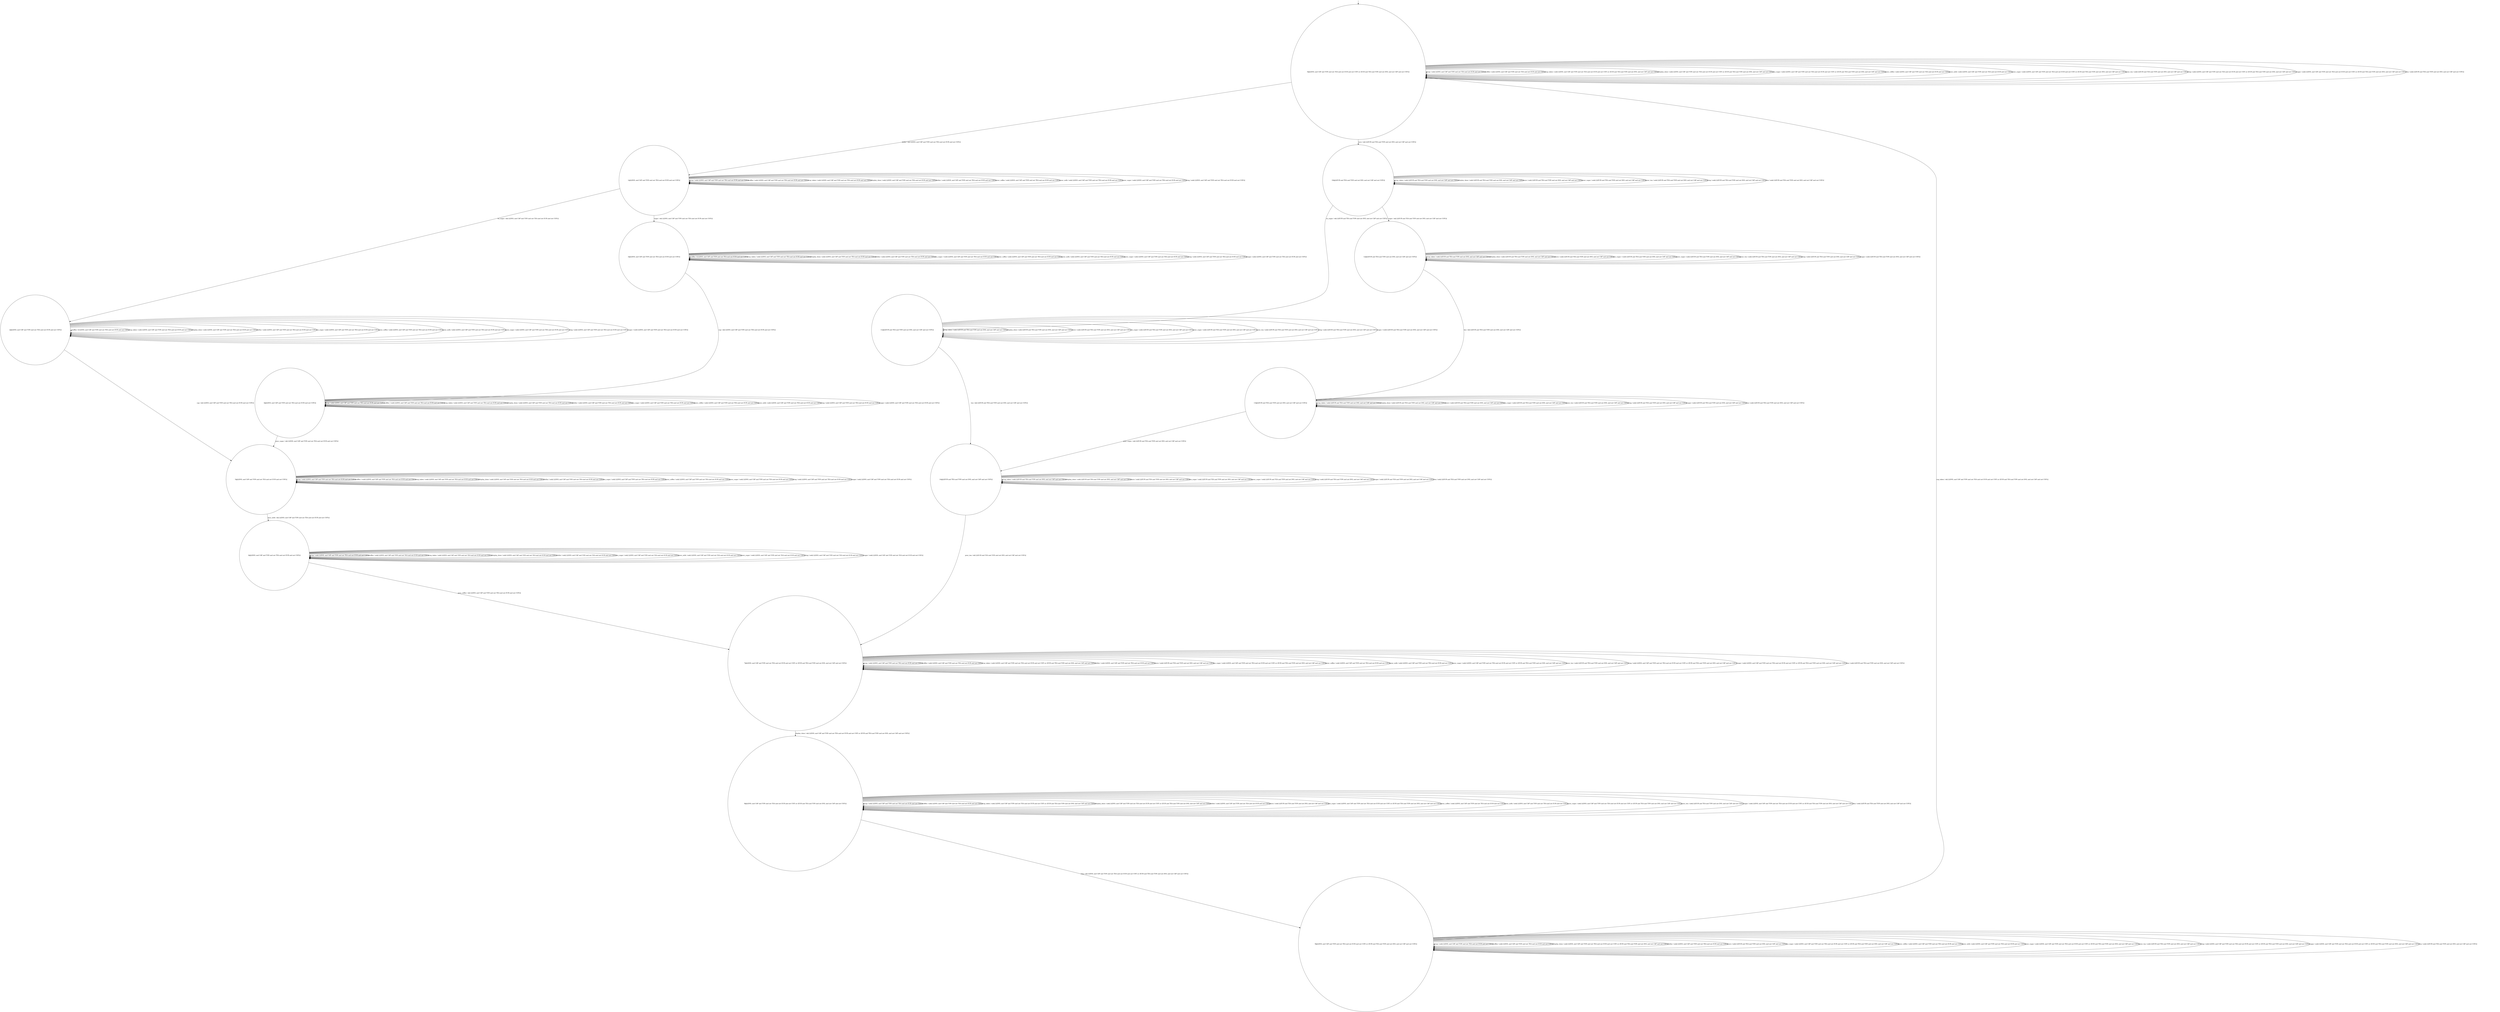 digraph g {
	edge [lblstyle="above, sloped"];
	s0 [shape="circle" label="0@[((DOL and CAP and TON and not TEA and not EUR and not COF) or (EUR and TEA and TON and not DOL and not CAP and not COF))]"];
	s1 [shape="circle" label="1@[((DOL and CAP and TON and not TEA and not EUR and not COF))]"];
	s2 [shape="circle" label="2@[((DOL and CAP and TON and not TEA and not EUR and not COF))]"];
	s3 [shape="circle" label="3@[((DOL and CAP and TON and not TEA and not EUR and not COF))]"];
	s4 [shape="circle" label="4@[((DOL and CAP and TON and not TEA and not EUR and not COF))]"];
	s5 [shape="circle" label="5@[((DOL and CAP and TON and not TEA and not EUR and not COF))]"];
	s6 [shape="circle" label="6@[((DOL and CAP and TON and not TEA and not EUR and not COF))]"];
	s7 [shape="circle" label="7@[((DOL and CAP and TON and not TEA and not EUR and not COF) or (EUR and TEA and TON and not DOL and not CAP and not COF))]"];
	s8 [shape="circle" label="8@[((DOL and CAP and TON and not TEA and not EUR and not COF) or (EUR and TEA and TON and not DOL and not CAP and not COF))]"];
	s9 [shape="circle" label="9@[((DOL and CAP and TON and not TEA and not EUR and not COF) or (EUR and TEA and TON and not DOL and not CAP and not COF))]"];
	s10 [shape="circle" label="10@[((EUR and TEA and TON and not DOL and not CAP and not COF))]"];
	s11 [shape="circle" label="11@[((EUR and TEA and TON and not DOL and not CAP and not COF))]"];
	s12 [shape="circle" label="12@[((EUR and TEA and TON and not DOL and not CAP and not COF))]"];
	s13 [shape="circle" label="13@[((EUR and TEA and TON and not DOL and not CAP and not COF))]"];
	s14 [shape="circle" label="14@[((EUR and TEA and TON and not DOL and not CAP and not COF))]"];
	s0 -> s0 [label="cap / nok() [((DOL and CAP and TON and not TEA and not EUR and not COF))]"];
	s0 -> s0 [label="coffee / nok() [((DOL and CAP and TON and not TEA and not EUR and not COF))]"];
	s0 -> s0 [label="cup_taken / nok() [((DOL and CAP and TON and not TEA and not EUR and not COF) or (EUR and TEA and TON and not DOL and not CAP and not COF))]"];
	s0 -> s0 [label="display_done / nok() [((DOL and CAP and TON and not TEA and not EUR and not COF) or (EUR and TEA and TON and not DOL and not CAP and not COF))]"];
	s0 -> s1 [label="dollar / ok() [((DOL and CAP and TON and not TEA and not EUR and not COF))]"];
	s0 -> s10 [label="euro / ok() [((EUR and TEA and TON and not DOL and not CAP and not COF))]"];
	s0 -> s0 [label="no_sugar / nok() [((DOL and CAP and TON and not TEA and not EUR and not COF) or (EUR and TEA and TON and not DOL and not CAP and not COF))]"];
	s0 -> s0 [label="pour_coffee / nok() [((DOL and CAP and TON and not TEA and not EUR and not COF))]"];
	s0 -> s0 [label="pour_milk / nok() [((DOL and CAP and TON and not TEA and not EUR and not COF))]"];
	s0 -> s0 [label="pour_sugar / nok() [((DOL and CAP and TON and not TEA and not EUR and not COF) or (EUR and TEA and TON and not DOL and not CAP and not COF))]"];
	s0 -> s0 [label="pour_tea / nok() [((EUR and TEA and TON and not DOL and not CAP and not COF))]"];
	s0 -> s0 [label="ring / nok() [((DOL and CAP and TON and not TEA and not EUR and not COF) or (EUR and TEA and TON and not DOL and not CAP and not COF))]"];
	s0 -> s0 [label="sugar / nok() [((DOL and CAP and TON and not TEA and not EUR and not COF) or (EUR and TEA and TON and not DOL and not CAP and not COF))]"];
	s0 -> s0 [label="tea / nok() [((EUR and TEA and TON and not DOL and not CAP and not COF))]"];
	s1 -> s1 [label="cap / nok() [((DOL and CAP and TON and not TEA and not EUR and not COF))]"];
	s1 -> s1 [label="coffee / nok() [((DOL and CAP and TON and not TEA and not EUR and not COF))]"];
	s1 -> s1 [label="cup_taken / nok() [((DOL and CAP and TON and not TEA and not EUR and not COF))]"];
	s1 -> s1 [label="display_done / nok() [((DOL and CAP and TON and not TEA and not EUR and not COF))]"];
	s1 -> s1 [label="dollar / nok() [((DOL and CAP and TON and not TEA and not EUR and not COF))]"];
	s1 -> s2 [label="no_sugar / ok() [((DOL and CAP and TON and not TEA and not EUR and not COF))]"];
	s1 -> s1 [label="pour_coffee / nok() [((DOL and CAP and TON and not TEA and not EUR and not COF))]"];
	s1 -> s1 [label="pour_milk / nok() [((DOL and CAP and TON and not TEA and not EUR and not COF))]"];
	s1 -> s1 [label="pour_sugar / nok() [((DOL and CAP and TON and not TEA and not EUR and not COF))]"];
	s1 -> s1 [label="ring / nok() [((DOL and CAP and TON and not TEA and not EUR and not COF))]"];
	s1 -> s3 [label="sugar / ok() [((DOL and CAP and TON and not TEA and not EUR and not COF))]"];
	s2 -> s5 [label="cap / ok() [((DOL and CAP and TON and not TEA and not EUR and not COF))]"];
	s2 -> s2 [label="coffee / Ω [((DOL and CAP and TON and not TEA and not EUR and not COF))]"];
	s2 -> s2 [label="cup_taken / nok() [((DOL and CAP and TON and not TEA and not EUR and not COF))]"];
	s2 -> s2 [label="display_done / nok() [((DOL and CAP and TON and not TEA and not EUR and not COF))]"];
	s2 -> s2 [label="dollar / nok() [((DOL and CAP and TON and not TEA and not EUR and not COF))]"];
	s2 -> s2 [label="no_sugar / nok() [((DOL and CAP and TON and not TEA and not EUR and not COF))]"];
	s2 -> s2 [label="pour_coffee / nok() [((DOL and CAP and TON and not TEA and not EUR and not COF))]"];
	s2 -> s2 [label="pour_milk / nok() [((DOL and CAP and TON and not TEA and not EUR and not COF))]"];
	s2 -> s2 [label="pour_sugar / nok() [((DOL and CAP and TON and not TEA and not EUR and not COF))]"];
	s2 -> s2 [label="ring / nok() [((DOL and CAP and TON and not TEA and not EUR and not COF))]"];
	s2 -> s2 [label="sugar / void() [((DOL and CAP and TON and not TEA and not EUR and not COF))]"];
	s3 -> s4 [label="cap / ok() [((DOL and CAP and TON and not TEA and not EUR and not COF))]"];
	s3 -> s3 [label="coffee / Ω [((DOL and CAP and TON and not TEA and not EUR and not COF))]"];
	s3 -> s3 [label="cup_taken / nok() [((DOL and CAP and TON and not TEA and not EUR and not COF))]"];
	s3 -> s3 [label="display_done / nok() [((DOL and CAP and TON and not TEA and not EUR and not COF))]"];
	s3 -> s3 [label="dollar / nok() [((DOL and CAP and TON and not TEA and not EUR and not COF))]"];
	s3 -> s3 [label="no_sugar / void() [((DOL and CAP and TON and not TEA and not EUR and not COF))]"];
	s3 -> s3 [label="pour_coffee / nok() [((DOL and CAP and TON and not TEA and not EUR and not COF))]"];
	s3 -> s3 [label="pour_milk / nok() [((DOL and CAP and TON and not TEA and not EUR and not COF))]"];
	s3 -> s3 [label="pour_sugar / nok() [((DOL and CAP and TON and not TEA and not EUR and not COF))]"];
	s3 -> s3 [label="ring / nok() [((DOL and CAP and TON and not TEA and not EUR and not COF))]"];
	s3 -> s3 [label="sugar / nok() [((DOL and CAP and TON and not TEA and not EUR and not COF))]"];
	s4 -> s4 [label="cap / nok() [((DOL and CAP and TON and not TEA and not EUR and not COF))]"];
	s4 -> s4 [label="coffee / void() [((DOL and CAP and TON and not TEA and not EUR and not COF))]"];
	s4 -> s4 [label="cup_taken / nok() [((DOL and CAP and TON and not TEA and not EUR and not COF))]"];
	s4 -> s4 [label="display_done / nok() [((DOL and CAP and TON and not TEA and not EUR and not COF))]"];
	s4 -> s4 [label="dollar / nok() [((DOL and CAP and TON and not TEA and not EUR and not COF))]"];
	s4 -> s4 [label="no_sugar / nok() [((DOL and CAP and TON and not TEA and not EUR and not COF))]"];
	s4 -> s4 [label="pour_coffee / nok() [((DOL and CAP and TON and not TEA and not EUR and not COF))]"];
	s4 -> s4 [label="pour_milk / nok() [((DOL and CAP and TON and not TEA and not EUR and not COF))]"];
	s4 -> s5 [label="pour_sugar / ok() [((DOL and CAP and TON and not TEA and not EUR and not COF))]"];
	s4 -> s4 [label="ring / nok() [((DOL and CAP and TON and not TEA and not EUR and not COF))]"];
	s4 -> s4 [label="sugar / nok() [((DOL and CAP and TON and not TEA and not EUR and not COF))]"];
	s5 -> s5 [label="cap / nok() [((DOL and CAP and TON and not TEA and not EUR and not COF))]"];
	s5 -> s5 [label="coffee / void() [((DOL and CAP and TON and not TEA and not EUR and not COF))]"];
	s5 -> s5 [label="cup_taken / nok() [((DOL and CAP and TON and not TEA and not EUR and not COF))]"];
	s5 -> s5 [label="display_done / nok() [((DOL and CAP and TON and not TEA and not EUR and not COF))]"];
	s5 -> s5 [label="dollar / nok() [((DOL and CAP and TON and not TEA and not EUR and not COF))]"];
	s5 -> s5 [label="no_sugar / nok() [((DOL and CAP and TON and not TEA and not EUR and not COF))]"];
	s5 -> s5 [label="pour_coffee / nok() [((DOL and CAP and TON and not TEA and not EUR and not COF))]"];
	s5 -> s6 [label="pour_milk / ok() [((DOL and CAP and TON and not TEA and not EUR and not COF))]"];
	s5 -> s5 [label="pour_sugar / nok() [((DOL and CAP and TON and not TEA and not EUR and not COF))]"];
	s5 -> s5 [label="ring / nok() [((DOL and CAP and TON and not TEA and not EUR and not COF))]"];
	s5 -> s5 [label="sugar / nok() [((DOL and CAP and TON and not TEA and not EUR and not COF))]"];
	s6 -> s6 [label="cap / nok() [((DOL and CAP and TON and not TEA and not EUR and not COF))]"];
	s6 -> s6 [label="coffee / nok() [((DOL and CAP and TON and not TEA and not EUR and not COF))]"];
	s6 -> s6 [label="cup_taken / nok() [((DOL and CAP and TON and not TEA and not EUR and not COF))]"];
	s6 -> s6 [label="display_done / nok() [((DOL and CAP and TON and not TEA and not EUR and not COF))]"];
	s6 -> s6 [label="dollar / nok() [((DOL and CAP and TON and not TEA and not EUR and not COF))]"];
	s6 -> s6 [label="no_sugar / nok() [((DOL and CAP and TON and not TEA and not EUR and not COF))]"];
	s6 -> s7 [label="pour_coffee / ok() [((DOL and CAP and TON and not TEA and not EUR and not COF))]"];
	s6 -> s6 [label="pour_milk / nok() [((DOL and CAP and TON and not TEA and not EUR and not COF))]"];
	s6 -> s6 [label="pour_sugar / nok() [((DOL and CAP and TON and not TEA and not EUR and not COF))]"];
	s6 -> s6 [label="ring / nok() [((DOL and CAP and TON and not TEA and not EUR and not COF))]"];
	s6 -> s6 [label="sugar / nok() [((DOL and CAP and TON and not TEA and not EUR and not COF))]"];
	s7 -> s7 [label="cap / nok() [((DOL and CAP and TON and not TEA and not EUR and not COF))]"];
	s7 -> s7 [label="coffee / nok() [((DOL and CAP and TON and not TEA and not EUR and not COF))]"];
	s7 -> s7 [label="cup_taken / nok() [((DOL and CAP and TON and not TEA and not EUR and not COF) or (EUR and TEA and TON and not DOL and not CAP and not COF))]"];
	s7 -> s8 [label="display_done / ok() [((DOL and CAP and TON and not TEA and not EUR and not COF) or (EUR and TEA and TON and not DOL and not CAP and not COF))]"];
	s7 -> s7 [label="dollar / nok() [((DOL and CAP and TON and not TEA and not EUR and not COF))]"];
	s7 -> s7 [label="euro / nok() [((EUR and TEA and TON and not DOL and not CAP and not COF))]"];
	s7 -> s7 [label="no_sugar / nok() [((DOL and CAP and TON and not TEA and not EUR and not COF) or (EUR and TEA and TON and not DOL and not CAP and not COF))]"];
	s7 -> s7 [label="pour_coffee / nok() [((DOL and CAP and TON and not TEA and not EUR and not COF))]"];
	s7 -> s7 [label="pour_milk / nok() [((DOL and CAP and TON and not TEA and not EUR and not COF))]"];
	s7 -> s7 [label="pour_sugar / nok() [((DOL and CAP and TON and not TEA and not EUR and not COF) or (EUR and TEA and TON and not DOL and not CAP and not COF))]"];
	s7 -> s7 [label="pour_tea / nok() [((EUR and TEA and TON and not DOL and not CAP and not COF))]"];
	s7 -> s7 [label="ring / nok() [((DOL and CAP and TON and not TEA and not EUR and not COF) or (EUR and TEA and TON and not DOL and not CAP and not COF))]"];
	s7 -> s7 [label="sugar / nok() [((DOL and CAP and TON and not TEA and not EUR and not COF) or (EUR and TEA and TON and not DOL and not CAP and not COF))]"];
	s7 -> s7 [label="tea / nok() [((EUR and TEA and TON and not DOL and not CAP and not COF))]"];
	s8 -> s8 [label="cap / nok() [((DOL and CAP and TON and not TEA and not EUR and not COF))]"];
	s8 -> s8 [label="coffee / nok() [((DOL and CAP and TON and not TEA and not EUR and not COF))]"];
	s8 -> s8 [label="cup_taken / nok() [((DOL and CAP and TON and not TEA and not EUR and not COF) or (EUR and TEA and TON and not DOL and not CAP and not COF))]"];
	s8 -> s8 [label="display_done / nok() [((DOL and CAP and TON and not TEA and not EUR and not COF) or (EUR and TEA and TON and not DOL and not CAP and not COF))]"];
	s8 -> s8 [label="dollar / nok() [((DOL and CAP and TON and not TEA and not EUR and not COF))]"];
	s8 -> s8 [label="euro / nok() [((EUR and TEA and TON and not DOL and not CAP and not COF))]"];
	s8 -> s8 [label="no_sugar / nok() [((DOL and CAP and TON and not TEA and not EUR and not COF) or (EUR and TEA and TON and not DOL and not CAP and not COF))]"];
	s8 -> s8 [label="pour_coffee / nok() [((DOL and CAP and TON and not TEA and not EUR and not COF))]"];
	s8 -> s8 [label="pour_milk / nok() [((DOL and CAP and TON and not TEA and not EUR and not COF))]"];
	s8 -> s8 [label="pour_sugar / nok() [((DOL and CAP and TON and not TEA and not EUR and not COF) or (EUR and TEA and TON and not DOL and not CAP and not COF))]"];
	s8 -> s8 [label="pour_tea / nok() [((EUR and TEA and TON and not DOL and not CAP and not COF))]"];
	s8 -> s9 [label="ring / ok() [((DOL and CAP and TON and not TEA and not EUR and not COF) or (EUR and TEA and TON and not DOL and not CAP and not COF))]"];
	s8 -> s8 [label="sugar / nok() [((DOL and CAP and TON and not TEA and not EUR and not COF) or (EUR and TEA and TON and not DOL and not CAP and not COF))]"];
	s8 -> s8 [label="tea / nok() [((EUR and TEA and TON and not DOL and not CAP and not COF))]"];
	s9 -> s9 [label="cap / nok() [((DOL and CAP and TON and not TEA and not EUR and not COF))]"];
	s9 -> s9 [label="coffee / nok() [((DOL and CAP and TON and not TEA and not EUR and not COF))]"];
	s9 -> s0 [label="cup_taken / ok() [((DOL and CAP and TON and not TEA and not EUR and not COF) or (EUR and TEA and TON and not DOL and not CAP and not COF))]"];
	s9 -> s9 [label="display_done / nok() [((DOL and CAP and TON and not TEA and not EUR and not COF) or (EUR and TEA and TON and not DOL and not CAP and not COF))]"];
	s9 -> s9 [label="dollar / nok() [((DOL and CAP and TON and not TEA and not EUR and not COF))]"];
	s9 -> s9 [label="euro / nok() [((EUR and TEA and TON and not DOL and not CAP and not COF))]"];
	s9 -> s9 [label="no_sugar / nok() [((DOL and CAP and TON and not TEA and not EUR and not COF) or (EUR and TEA and TON and not DOL and not CAP and not COF))]"];
	s9 -> s9 [label="pour_coffee / nok() [((DOL and CAP and TON and not TEA and not EUR and not COF))]"];
	s9 -> s9 [label="pour_milk / nok() [((DOL and CAP and TON and not TEA and not EUR and not COF))]"];
	s9 -> s9 [label="pour_sugar / nok() [((DOL and CAP and TON and not TEA and not EUR and not COF) or (EUR and TEA and TON and not DOL and not CAP and not COF))]"];
	s9 -> s9 [label="pour_tea / nok() [((EUR and TEA and TON and not DOL and not CAP and not COF))]"];
	s9 -> s9 [label="ring / nok() [((DOL and CAP and TON and not TEA and not EUR and not COF) or (EUR and TEA and TON and not DOL and not CAP and not COF))]"];
	s9 -> s9 [label="sugar / nok() [((DOL and CAP and TON and not TEA and not EUR and not COF) or (EUR and TEA and TON and not DOL and not CAP and not COF))]"];
	s9 -> s9 [label="tea / nok() [((EUR and TEA and TON and not DOL and not CAP and not COF))]"];
	s10 -> s10 [label="cup_taken / nok() [((EUR and TEA and TON and not DOL and not CAP and not COF))]"];
	s10 -> s10 [label="display_done / nok() [((EUR and TEA and TON and not DOL and not CAP and not COF))]"];
	s10 -> s10 [label="euro / nok() [((EUR and TEA and TON and not DOL and not CAP and not COF))]"];
	s10 -> s11 [label="no_sugar / ok() [((EUR and TEA and TON and not DOL and not CAP and not COF))]"];
	s10 -> s10 [label="pour_sugar / nok() [((EUR and TEA and TON and not DOL and not CAP and not COF))]"];
	s10 -> s10 [label="pour_tea / nok() [((EUR and TEA and TON and not DOL and not CAP and not COF))]"];
	s10 -> s10 [label="ring / nok() [((EUR and TEA and TON and not DOL and not CAP and not COF))]"];
	s10 -> s12 [label="sugar / ok() [((EUR and TEA and TON and not DOL and not CAP and not COF))]"];
	s10 -> s10 [label="tea / nok() [((EUR and TEA and TON and not DOL and not CAP and not COF))]"];
	s11 -> s11 [label="cup_taken / nok() [((EUR and TEA and TON and not DOL and not CAP and not COF))]"];
	s11 -> s11 [label="display_done / nok() [((EUR and TEA and TON and not DOL and not CAP and not COF))]"];
	s11 -> s11 [label="euro / nok() [((EUR and TEA and TON and not DOL and not CAP and not COF))]"];
	s11 -> s11 [label="no_sugar / nok() [((EUR and TEA and TON and not DOL and not CAP and not COF))]"];
	s11 -> s11 [label="pour_sugar / nok() [((EUR and TEA and TON and not DOL and not CAP and not COF))]"];
	s11 -> s11 [label="pour_tea / nok() [((EUR and TEA and TON and not DOL and not CAP and not COF))]"];
	s11 -> s11 [label="ring / nok() [((EUR and TEA and TON and not DOL and not CAP and not COF))]"];
	s11 -> s11 [label="sugar / void() [((EUR and TEA and TON and not DOL and not CAP and not COF))]"];
	s11 -> s14 [label="tea / ok() [((EUR and TEA and TON and not DOL and not CAP and not COF))]"];
	s12 -> s12 [label="cup_taken / nok() [((EUR and TEA and TON and not DOL and not CAP and not COF))]"];
	s12 -> s12 [label="display_done / nok() [((EUR and TEA and TON and not DOL and not CAP and not COF))]"];
	s12 -> s12 [label="euro / nok() [((EUR and TEA and TON and not DOL and not CAP and not COF))]"];
	s12 -> s12 [label="no_sugar / void() [((EUR and TEA and TON and not DOL and not CAP and not COF))]"];
	s12 -> s12 [label="pour_sugar / nok() [((EUR and TEA and TON and not DOL and not CAP and not COF))]"];
	s12 -> s12 [label="pour_tea / nok() [((EUR and TEA and TON and not DOL and not CAP and not COF))]"];
	s12 -> s12 [label="ring / nok() [((EUR and TEA and TON and not DOL and not CAP and not COF))]"];
	s12 -> s12 [label="sugar / nok() [((EUR and TEA and TON and not DOL and not CAP and not COF))]"];
	s12 -> s13 [label="tea / ok() [((EUR and TEA and TON and not DOL and not CAP and not COF))]"];
	s13 -> s13 [label="cup_taken / nok() [((EUR and TEA and TON and not DOL and not CAP and not COF))]"];
	s13 -> s13 [label="display_done / nok() [((EUR and TEA and TON and not DOL and not CAP and not COF))]"];
	s13 -> s13 [label="euro / nok() [((EUR and TEA and TON and not DOL and not CAP and not COF))]"];
	s13 -> s13 [label="no_sugar / nok() [((EUR and TEA and TON and not DOL and not CAP and not COF))]"];
	s13 -> s14 [label="pour_sugar / ok() [((EUR and TEA and TON and not DOL and not CAP and not COF))]"];
	s13 -> s13 [label="pour_tea / nok() [((EUR and TEA and TON and not DOL and not CAP and not COF))]"];
	s13 -> s13 [label="ring / nok() [((EUR and TEA and TON and not DOL and not CAP and not COF))]"];
	s13 -> s13 [label="sugar / nok() [((EUR and TEA and TON and not DOL and not CAP and not COF))]"];
	s13 -> s13 [label="tea / nok() [((EUR and TEA and TON and not DOL and not CAP and not COF))]"];
	s14 -> s14 [label="cup_taken / nok() [((EUR and TEA and TON and not DOL and not CAP and not COF))]"];
	s14 -> s14 [label="display_done / nok() [((EUR and TEA and TON and not DOL and not CAP and not COF))]"];
	s14 -> s14 [label="euro / nok() [((EUR and TEA and TON and not DOL and not CAP and not COF))]"];
	s14 -> s14 [label="no_sugar / nok() [((EUR and TEA and TON and not DOL and not CAP and not COF))]"];
	s14 -> s14 [label="pour_sugar / nok() [((EUR and TEA and TON and not DOL and not CAP and not COF))]"];
	s14 -> s7 [label="pour_tea / ok() [((EUR and TEA and TON and not DOL and not CAP and not COF))]"];
	s14 -> s14 [label="ring / nok() [((EUR and TEA and TON and not DOL and not CAP and not COF))]"];
	s14 -> s14 [label="sugar / nok() [((EUR and TEA and TON and not DOL and not CAP and not COF))]"];
	s14 -> s14 [label="tea / nok() [((EUR and TEA and TON and not DOL and not CAP and not COF))]"];
	__start0 [label="" shape="none" width="0" height="0"];
	__start0 -> s0;
}
